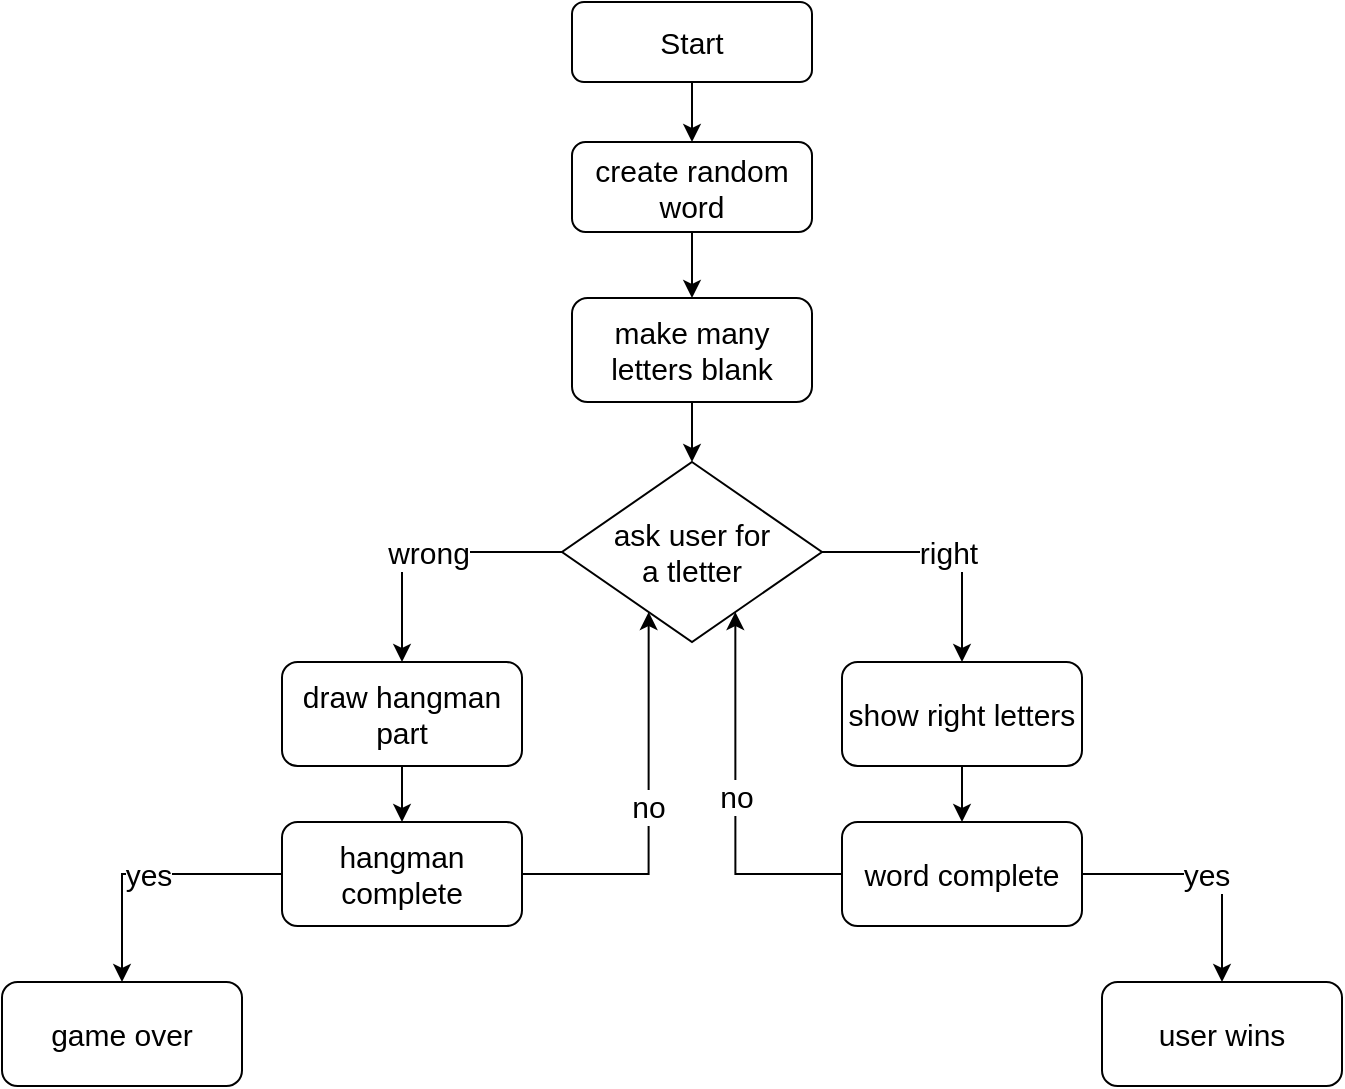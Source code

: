 <mxfile version="20.6.0" type="device"><diagram id="4umey7EKkFETtkM52Vj6" name="Seite-1"><mxGraphModel dx="910" dy="488" grid="1" gridSize="10" guides="1" tooltips="1" connect="1" arrows="1" fold="1" page="1" pageScale="1" pageWidth="827" pageHeight="1169" math="0" shadow="0"><root><mxCell id="0"/><mxCell id="1" parent="0"/><mxCell id="NaT1FtvsQKpr789dLOcH-3" style="edgeStyle=orthogonalEdgeStyle;rounded=0;orthogonalLoop=1;jettySize=auto;html=1;fontSize=15;" edge="1" parent="1" source="NaT1FtvsQKpr789dLOcH-1" target="NaT1FtvsQKpr789dLOcH-2"><mxGeometry relative="1" as="geometry"/></mxCell><mxCell id="NaT1FtvsQKpr789dLOcH-1" value="Start" style="rounded=1;whiteSpace=wrap;html=1;fontSize=15;" vertex="1" parent="1"><mxGeometry x="325" y="10" width="120" height="40" as="geometry"/></mxCell><mxCell id="NaT1FtvsQKpr789dLOcH-5" style="edgeStyle=orthogonalEdgeStyle;rounded=0;orthogonalLoop=1;jettySize=auto;html=1;fontSize=15;" edge="1" parent="1" source="NaT1FtvsQKpr789dLOcH-2" target="NaT1FtvsQKpr789dLOcH-4"><mxGeometry relative="1" as="geometry"/></mxCell><mxCell id="NaT1FtvsQKpr789dLOcH-2" value="create random word" style="rounded=1;whiteSpace=wrap;html=1;fontSize=15;" vertex="1" parent="1"><mxGeometry x="325" y="80" width="120" height="45" as="geometry"/></mxCell><mxCell id="NaT1FtvsQKpr789dLOcH-24" style="edgeStyle=orthogonalEdgeStyle;rounded=0;orthogonalLoop=1;jettySize=auto;html=1;entryX=0.5;entryY=0;entryDx=0;entryDy=0;fontSize=15;" edge="1" parent="1" source="NaT1FtvsQKpr789dLOcH-4" target="NaT1FtvsQKpr789dLOcH-6"><mxGeometry relative="1" as="geometry"/></mxCell><mxCell id="NaT1FtvsQKpr789dLOcH-4" value="make many letters blank" style="rounded=1;whiteSpace=wrap;html=1;fontSize=15;" vertex="1" parent="1"><mxGeometry x="325" y="158" width="120" height="52" as="geometry"/></mxCell><mxCell id="NaT1FtvsQKpr789dLOcH-9" value="right" style="edgeStyle=orthogonalEdgeStyle;rounded=0;orthogonalLoop=1;jettySize=auto;html=1;fontSize=15;" edge="1" parent="1" source="NaT1FtvsQKpr789dLOcH-6" target="NaT1FtvsQKpr789dLOcH-8"><mxGeometry relative="1" as="geometry"/></mxCell><mxCell id="NaT1FtvsQKpr789dLOcH-11" value="wrong" style="edgeStyle=orthogonalEdgeStyle;rounded=0;orthogonalLoop=1;jettySize=auto;html=1;fontSize=15;" edge="1" parent="1" source="NaT1FtvsQKpr789dLOcH-6" target="NaT1FtvsQKpr789dLOcH-10"><mxGeometry relative="1" as="geometry"/></mxCell><mxCell id="NaT1FtvsQKpr789dLOcH-6" value="&lt;div&gt;ask user for &lt;br&gt;&lt;/div&gt;&lt;div&gt;a tletter&lt;/div&gt;" style="rhombus;whiteSpace=wrap;html=1;fontSize=15;" vertex="1" parent="1"><mxGeometry x="320" y="240" width="130" height="90" as="geometry"/></mxCell><mxCell id="NaT1FtvsQKpr789dLOcH-14" style="edgeStyle=orthogonalEdgeStyle;rounded=0;orthogonalLoop=1;jettySize=auto;html=1;fontSize=15;" edge="1" parent="1" source="NaT1FtvsQKpr789dLOcH-8" target="NaT1FtvsQKpr789dLOcH-13"><mxGeometry relative="1" as="geometry"/></mxCell><mxCell id="NaT1FtvsQKpr789dLOcH-8" value="show right letters" style="rounded=1;whiteSpace=wrap;html=1;fontSize=15;" vertex="1" parent="1"><mxGeometry x="460" y="340" width="120" height="52" as="geometry"/></mxCell><mxCell id="NaT1FtvsQKpr789dLOcH-19" style="edgeStyle=orthogonalEdgeStyle;rounded=0;orthogonalLoop=1;jettySize=auto;html=1;fontSize=15;" edge="1" parent="1" source="NaT1FtvsQKpr789dLOcH-10" target="NaT1FtvsQKpr789dLOcH-18"><mxGeometry relative="1" as="geometry"/></mxCell><mxCell id="NaT1FtvsQKpr789dLOcH-10" value="draw hangman part" style="rounded=1;whiteSpace=wrap;html=1;fontSize=15;" vertex="1" parent="1"><mxGeometry x="180" y="340" width="120" height="52" as="geometry"/></mxCell><mxCell id="NaT1FtvsQKpr789dLOcH-15" value="no" style="edgeStyle=orthogonalEdgeStyle;rounded=0;orthogonalLoop=1;jettySize=auto;html=1;entryX=0.75;entryY=1;entryDx=0;entryDy=0;fontSize=15;" edge="1" parent="1" source="NaT1FtvsQKpr789dLOcH-13" target="NaT1FtvsQKpr789dLOcH-6"><mxGeometry relative="1" as="geometry"/></mxCell><mxCell id="NaT1FtvsQKpr789dLOcH-17" value="yes" style="edgeStyle=orthogonalEdgeStyle;rounded=0;orthogonalLoop=1;jettySize=auto;html=1;fontSize=15;" edge="1" parent="1" source="NaT1FtvsQKpr789dLOcH-13" target="NaT1FtvsQKpr789dLOcH-16"><mxGeometry relative="1" as="geometry"/></mxCell><mxCell id="NaT1FtvsQKpr789dLOcH-13" value="word complete" style="rounded=1;whiteSpace=wrap;html=1;fontSize=15;" vertex="1" parent="1"><mxGeometry x="460" y="420" width="120" height="52" as="geometry"/></mxCell><mxCell id="NaT1FtvsQKpr789dLOcH-16" value="user wins" style="rounded=1;whiteSpace=wrap;html=1;fontSize=15;" vertex="1" parent="1"><mxGeometry x="590" y="500" width="120" height="52" as="geometry"/></mxCell><mxCell id="NaT1FtvsQKpr789dLOcH-21" value="yes" style="edgeStyle=orthogonalEdgeStyle;rounded=0;orthogonalLoop=1;jettySize=auto;html=1;fontSize=15;" edge="1" parent="1" source="NaT1FtvsQKpr789dLOcH-18" target="NaT1FtvsQKpr789dLOcH-20"><mxGeometry relative="1" as="geometry"/></mxCell><mxCell id="NaT1FtvsQKpr789dLOcH-22" value="no" style="edgeStyle=orthogonalEdgeStyle;rounded=0;orthogonalLoop=1;jettySize=auto;html=1;entryX=0.25;entryY=1;entryDx=0;entryDy=0;fontSize=15;" edge="1" parent="1" source="NaT1FtvsQKpr789dLOcH-18" target="NaT1FtvsQKpr789dLOcH-6"><mxGeometry relative="1" as="geometry"/></mxCell><mxCell id="NaT1FtvsQKpr789dLOcH-18" value="hangman complete" style="rounded=1;whiteSpace=wrap;html=1;fontSize=15;" vertex="1" parent="1"><mxGeometry x="180" y="420" width="120" height="52" as="geometry"/></mxCell><mxCell id="NaT1FtvsQKpr789dLOcH-20" value="game over" style="rounded=1;whiteSpace=wrap;html=1;fontSize=15;" vertex="1" parent="1"><mxGeometry x="40" y="500" width="120" height="52" as="geometry"/></mxCell></root></mxGraphModel></diagram></mxfile>